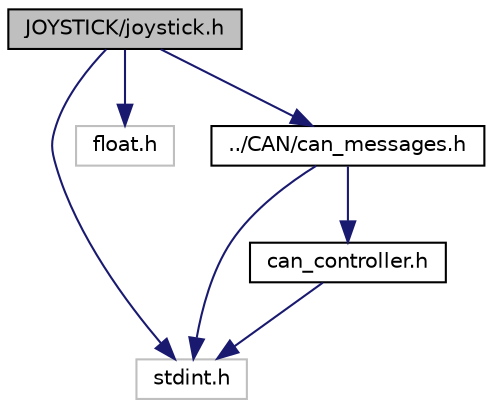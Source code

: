 digraph "JOYSTICK/joystick.h"
{
 // LATEX_PDF_SIZE
  edge [fontname="Helvetica",fontsize="10",labelfontname="Helvetica",labelfontsize="10"];
  node [fontname="Helvetica",fontsize="10",shape=record];
  Node1 [label="JOYSTICK/joystick.h",height=0.2,width=0.4,color="black", fillcolor="grey75", style="filled", fontcolor="black",tooltip="Driver for actions based on the joystick values over CAN from Node 1."];
  Node1 -> Node2 [color="midnightblue",fontsize="10",style="solid",fontname="Helvetica"];
  Node2 [label="stdint.h",height=0.2,width=0.4,color="grey75", fillcolor="white", style="filled",tooltip=" "];
  Node1 -> Node3 [color="midnightblue",fontsize="10",style="solid",fontname="Helvetica"];
  Node3 [label="float.h",height=0.2,width=0.4,color="grey75", fillcolor="white", style="filled",tooltip=" "];
  Node1 -> Node4 [color="midnightblue",fontsize="10",style="solid",fontname="Helvetica"];
  Node4 [label="../CAN/can_messages.h",height=0.2,width=0.4,color="black", fillcolor="white", style="filled",URL="$can__messages_8h.html",tooltip="The ids and content of the can frames."];
  Node4 -> Node2 [color="midnightblue",fontsize="10",style="solid",fontname="Helvetica"];
  Node4 -> Node5 [color="midnightblue",fontsize="10",style="solid",fontname="Helvetica"];
  Node5 [label="can_controller.h",height=0.2,width=0.4,color="black", fillcolor="white", style="filled",URL="$can__controller_8h.html",tooltip="Init, send and receive can frames for ATSAM3X8E."];
  Node5 -> Node2 [color="midnightblue",fontsize="10",style="solid",fontname="Helvetica"];
}
